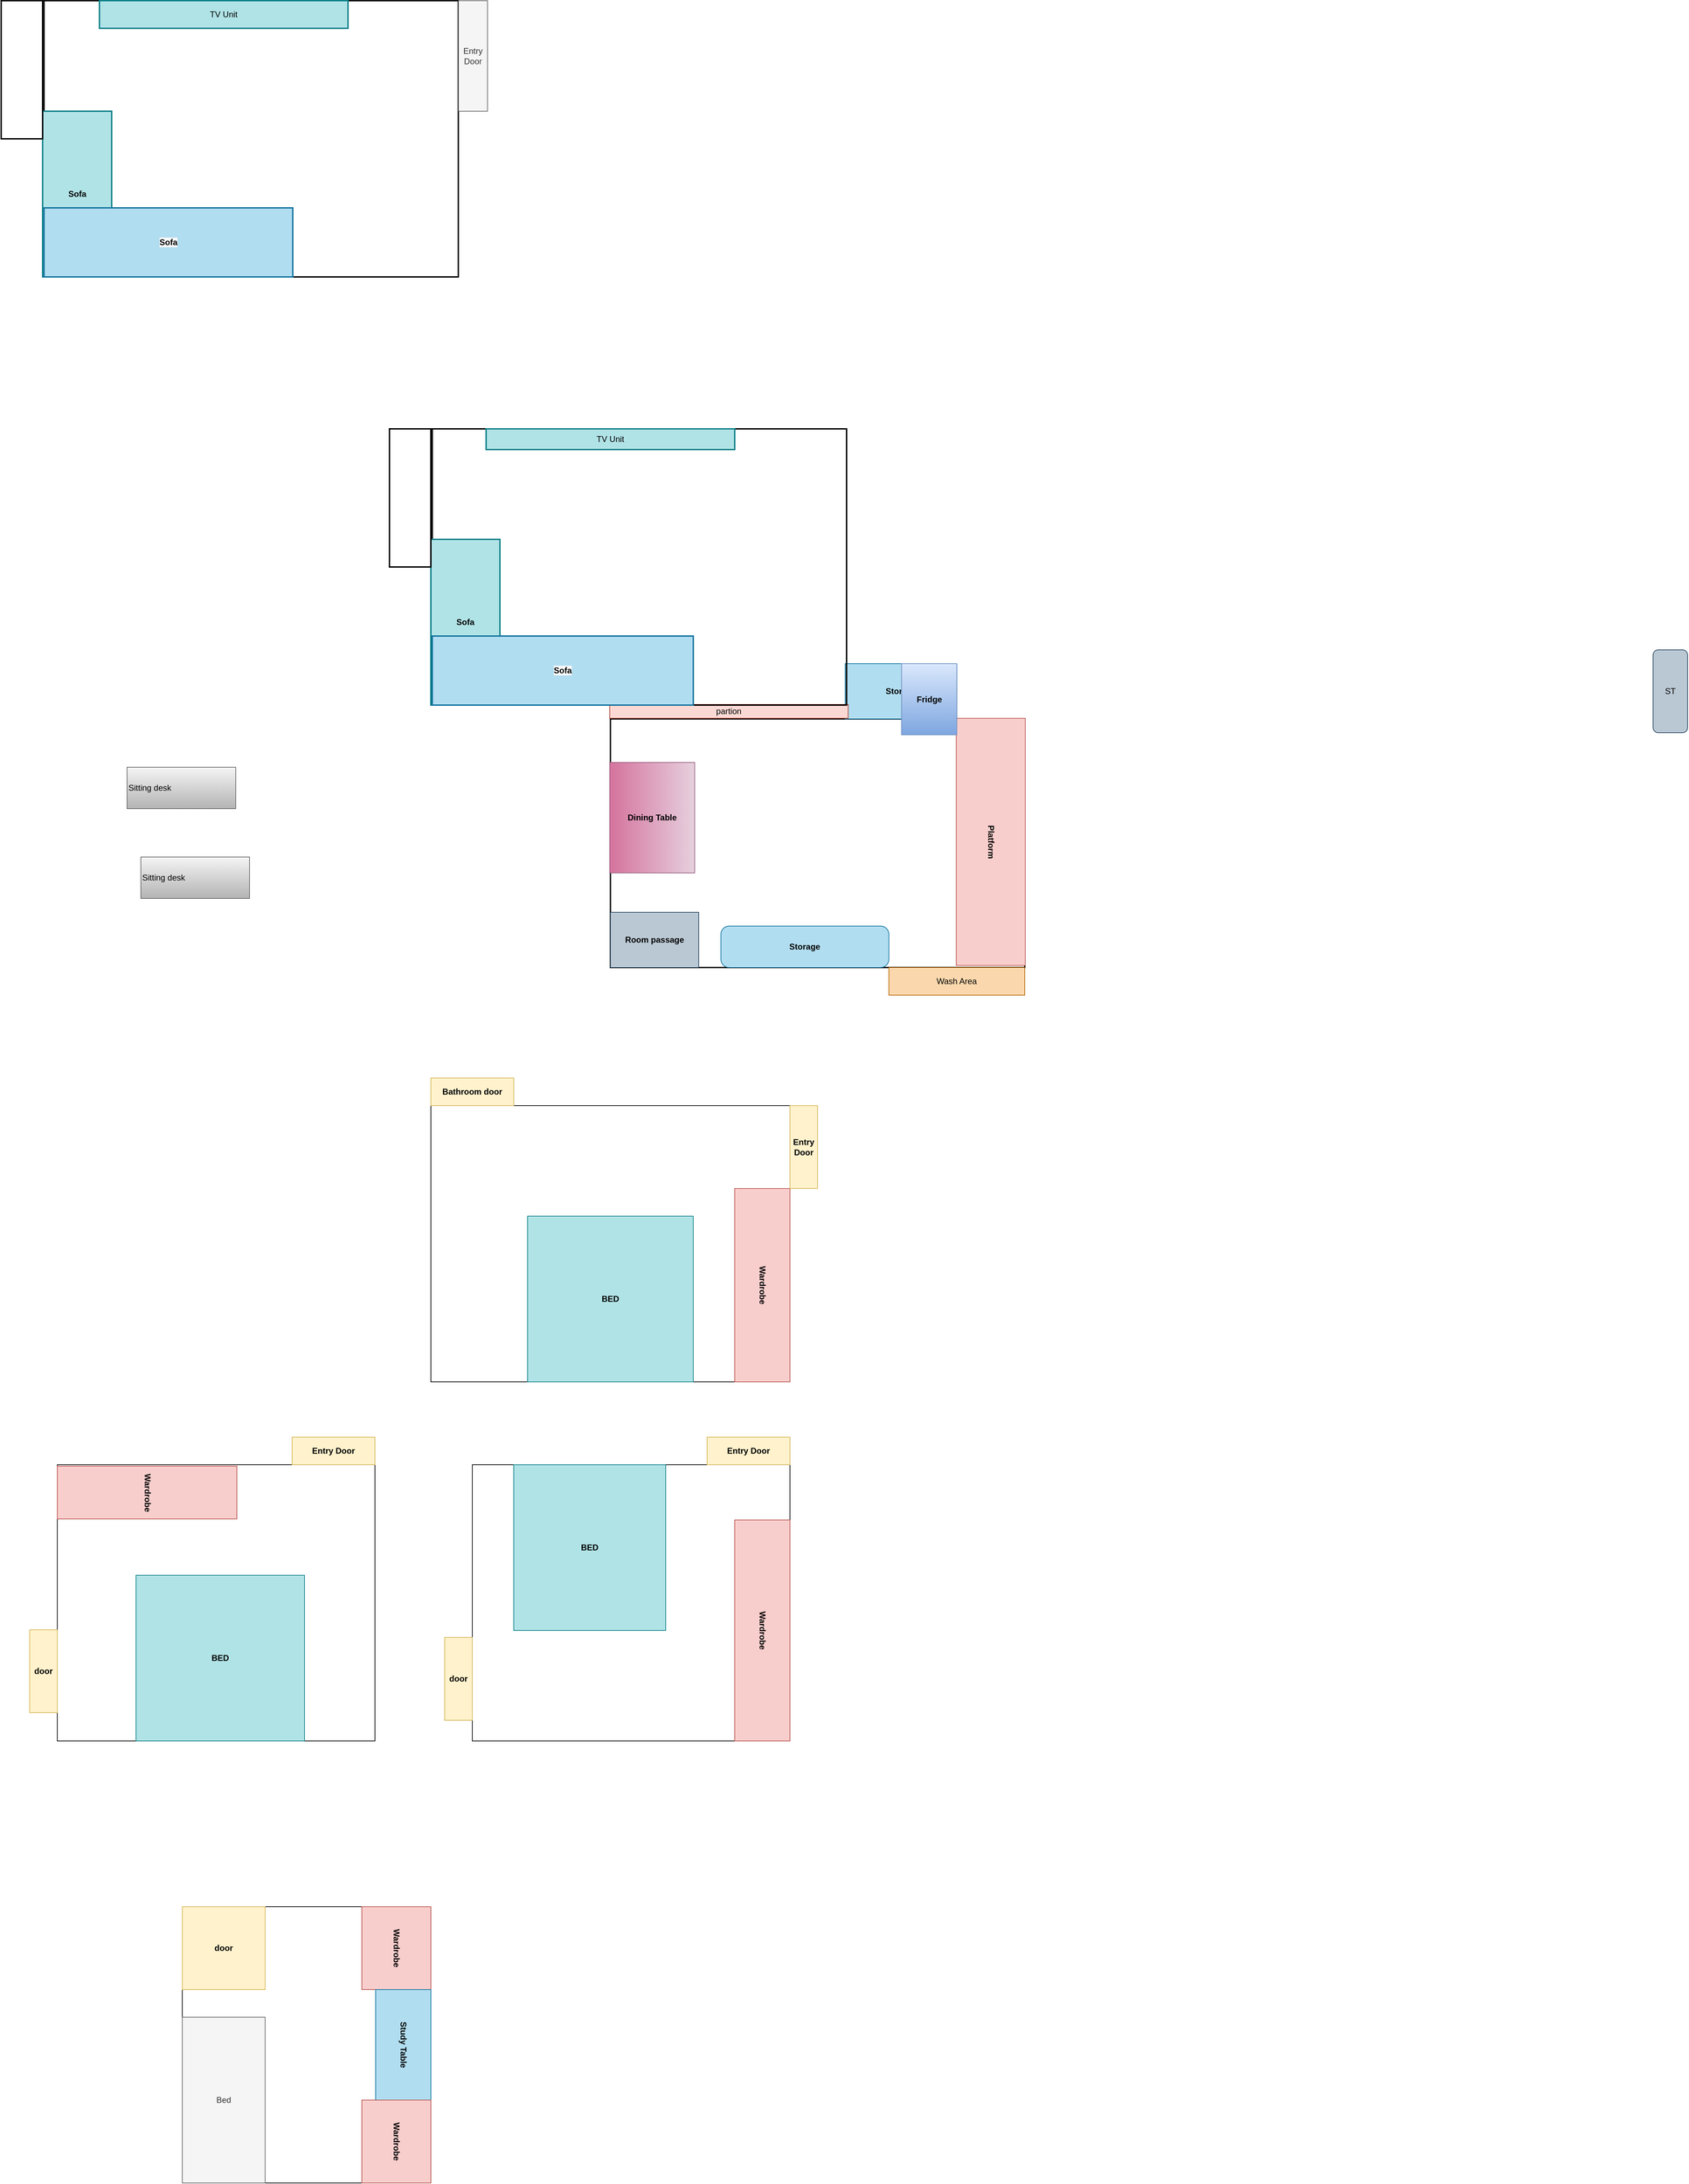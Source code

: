 <mxfile version="17.2.1" type="github">
  <diagram id="VMb9Hx4n-MINGwp8aOxh" name="Page-1">
    <mxGraphModel dx="3602" dy="2252" grid="1" gridSize="10" guides="1" tooltips="1" connect="1" arrows="1" fold="1" page="1" pageScale="1" pageWidth="850" pageHeight="1100" math="0" shadow="0">
      <root>
        <mxCell id="0" />
        <mxCell id="1" parent="0" />
        <mxCell id="ZNe7bcmAIgEfQAAHmwm--3" value="ST" style="rounded=1;whiteSpace=wrap;html=1;direction=south;fillColor=#bac8d3;strokeColor=#23445d;" parent="1" vertex="1">
          <mxGeometry x="770" y="60" width="50" height="120" as="geometry" />
        </mxCell>
        <mxCell id="ZNe7bcmAIgEfQAAHmwm--4" value="" style="rounded=0;whiteSpace=wrap;html=1;fillColor=none;" parent="1" vertex="1">
          <mxGeometry x="-1000" y="720" width="520" height="400" as="geometry" />
        </mxCell>
        <mxCell id="ZNe7bcmAIgEfQAAHmwm--5" value="&lt;b&gt;BED&lt;/b&gt;" style="rounded=0;whiteSpace=wrap;html=1;fillColor=#b0e3e6;strokeColor=#0e8088;" parent="1" vertex="1">
          <mxGeometry x="-860" y="880" width="240" height="240" as="geometry" />
        </mxCell>
        <mxCell id="ZNe7bcmAIgEfQAAHmwm--6" value="&lt;b&gt;Wardrobe&lt;/b&gt;" style="rounded=0;whiteSpace=wrap;html=1;rotation=90;fillColor=#f8cecc;strokeColor=#b85450;" parent="1" vertex="1">
          <mxGeometry x="-660" y="940" width="280" height="80" as="geometry" />
        </mxCell>
        <mxCell id="BfgUa2fU1VL5Z00G_qLZ-1" value="&lt;b&gt;Entry Door&lt;/b&gt;" style="rounded=0;whiteSpace=wrap;html=1;direction=south;fillColor=#fff2cc;strokeColor=#d6b656;" parent="1" vertex="1">
          <mxGeometry x="-480" y="720" width="40" height="120" as="geometry" />
        </mxCell>
        <mxCell id="BfgUa2fU1VL5Z00G_qLZ-2" value="&lt;b&gt;Bathroom door&lt;/b&gt;" style="rounded=0;whiteSpace=wrap;html=1;direction=west;fillColor=#fff2cc;strokeColor=#d6b656;" parent="1" vertex="1">
          <mxGeometry x="-1000" y="680" width="120" height="40" as="geometry" />
        </mxCell>
        <mxCell id="BfgUa2fU1VL5Z00G_qLZ-4" value="" style="rounded=0;whiteSpace=wrap;html=1;fillColor=none;" parent="1" vertex="1">
          <mxGeometry x="-940" y="1240" width="460" height="400" as="geometry" />
        </mxCell>
        <mxCell id="BfgUa2fU1VL5Z00G_qLZ-5" value="&lt;b&gt;BED&lt;/b&gt;" style="rounded=0;whiteSpace=wrap;html=1;fillColor=#b0e3e6;strokeColor=#0e8088;" parent="1" vertex="1">
          <mxGeometry x="-880" y="1240" width="220" height="240" as="geometry" />
        </mxCell>
        <mxCell id="BfgUa2fU1VL5Z00G_qLZ-6" value="&lt;b&gt;Wardrobe&lt;/b&gt;" style="rounded=0;whiteSpace=wrap;html=1;rotation=90;fillColor=#f8cecc;strokeColor=#b85450;" parent="1" vertex="1">
          <mxGeometry x="-680" y="1440" width="320" height="80" as="geometry" />
        </mxCell>
        <mxCell id="BfgUa2fU1VL5Z00G_qLZ-7" value="&lt;b&gt;Entry Door&lt;/b&gt;" style="rounded=0;whiteSpace=wrap;html=1;direction=west;fillColor=#fff2cc;strokeColor=#d6b656;" parent="1" vertex="1">
          <mxGeometry x="-600" y="1200" width="120" height="40" as="geometry" />
        </mxCell>
        <mxCell id="BfgUa2fU1VL5Z00G_qLZ-9" value="&lt;b&gt;door&lt;/b&gt;" style="rounded=0;whiteSpace=wrap;html=1;direction=north;fillColor=#fff2cc;strokeColor=#d6b656;" parent="1" vertex="1">
          <mxGeometry x="-980" y="1490" width="40" height="120" as="geometry" />
        </mxCell>
        <mxCell id="cp6XVqScCYHZIKuh8CCW-7" value="" style="group" parent="1" vertex="1" connectable="0">
          <mxGeometry x="-720" y="80" width="729.76" height="480" as="geometry" />
        </mxCell>
        <mxCell id="cp6XVqScCYHZIKuh8CCW-8" value="" style="rounded=0;whiteSpace=wrap;html=1;fillColor=none;strokeWidth=2;" parent="cp6XVqScCYHZIKuh8CCW-7" vertex="1">
          <mxGeometry x="-20" y="80" width="600" height="360" as="geometry" />
        </mxCell>
        <mxCell id="cp6XVqScCYHZIKuh8CCW-11" value="&lt;b&gt;Platform&lt;/b&gt;" style="rounded=0;whiteSpace=wrap;html=1;rotation=90;fillColor=#f8cecc;strokeColor=#b85450;" parent="cp6XVqScCYHZIKuh8CCW-7" vertex="1">
          <mxGeometry x="351.89" y="208.11" width="357.87" height="100" as="geometry" />
        </mxCell>
        <mxCell id="cp6XVqScCYHZIKuh8CCW-13" value="&lt;b&gt;Room passage&lt;/b&gt;" style="rounded=0;whiteSpace=wrap;html=1;fillColor=#bac8d3;strokeColor=#23445d;" parent="cp6XVqScCYHZIKuh8CCW-7" vertex="1">
          <mxGeometry x="-20" y="360" width="127.869" height="80" as="geometry" />
        </mxCell>
        <mxCell id="cp6XVqScCYHZIKuh8CCW-14" value="&lt;b&gt;Storage&lt;/b&gt;" style="rounded=0;whiteSpace=wrap;html=1;fillColor=#b1ddf0;strokeColor=#10739e;" parent="cp6XVqScCYHZIKuh8CCW-7" vertex="1">
          <mxGeometry x="320" width="161.64" height="80" as="geometry" />
        </mxCell>
        <mxCell id="cp6XVqScCYHZIKuh8CCW-15" value="Wash Area" style="rounded=0;whiteSpace=wrap;html=1;fillColor=#fad7ac;strokeColor=#b46504;" parent="cp6XVqScCYHZIKuh8CCW-7" vertex="1">
          <mxGeometry x="383.279" y="440" width="196.721" height="40" as="geometry" />
        </mxCell>
        <mxCell id="cp6XVqScCYHZIKuh8CCW-16" value="&lt;b&gt;Storage&lt;/b&gt;" style="rounded=1;whiteSpace=wrap;html=1;arcSize=20;fillColor=#b1ddf0;strokeColor=#10739e;" parent="cp6XVqScCYHZIKuh8CCW-7" vertex="1">
          <mxGeometry x="140" y="380" width="243.28" height="60" as="geometry" />
        </mxCell>
        <mxCell id="cp6XVqScCYHZIKuh8CCW-12" value="&lt;b&gt;Dining Table&lt;/b&gt;" style="rounded=0;whiteSpace=wrap;html=1;fillColor=#e6d0de;gradientColor=#d5739d;strokeColor=#996185;direction=south;" parent="cp6XVqScCYHZIKuh8CCW-7" vertex="1">
          <mxGeometry x="-20.98" y="143" width="123" height="160" as="geometry" />
        </mxCell>
        <mxCell id="cp6XVqScCYHZIKuh8CCW-18" value="partion" style="rounded=0;whiteSpace=wrap;html=1;fillColor=#fad9d5;strokeColor=#ae4132;" parent="cp6XVqScCYHZIKuh8CCW-7" vertex="1">
          <mxGeometry x="-20.984" y="59" width="345.246" height="20" as="geometry" />
        </mxCell>
        <mxCell id="cp6XVqScCYHZIKuh8CCW-17" value="&lt;b&gt;Fridge&lt;/b&gt;" style="rounded=0;whiteSpace=wrap;html=1;fillColor=#dae8fc;gradientColor=#7ea6e0;strokeColor=#6c8ebf;" parent="cp6XVqScCYHZIKuh8CCW-7" vertex="1">
          <mxGeometry x="401.64" width="80" height="103" as="geometry" />
        </mxCell>
        <mxCell id="cp6XVqScCYHZIKuh8CCW-20" value="" style="rounded=0;whiteSpace=wrap;html=1;fillColor=none;strokeWidth=2;" parent="1" vertex="1">
          <mxGeometry x="-998" y="-260" width="600" height="400" as="geometry" />
        </mxCell>
        <mxCell id="cp6XVqScCYHZIKuh8CCW-23" value="&lt;b&gt;Sofa&lt;/b&gt;" style="rounded=0;whiteSpace=wrap;html=1;strokeWidth=2;fillColor=#b0e3e6;strokeColor=#0e8088;" parent="1" vertex="1">
          <mxGeometry x="-1000" y="-100" width="100" height="240" as="geometry" />
        </mxCell>
        <mxCell id="cp6XVqScCYHZIKuh8CCW-24" value="" style="rounded=0;whiteSpace=wrap;html=1;strokeWidth=2;" parent="1" vertex="1">
          <mxGeometry x="-1060" y="-260" width="60" height="200" as="geometry" />
        </mxCell>
        <mxCell id="cp6XVqScCYHZIKuh8CCW-25" value="&#xa;&#xa;&lt;b style=&quot;color: rgb(0, 0, 0); font-family: helvetica; font-size: 12px; font-style: normal; letter-spacing: normal; text-align: center; text-indent: 0px; text-transform: none; word-spacing: 0px; background-color: rgb(248, 249, 250);&quot;&gt;Sofa&lt;/b&gt;&#xa;&#xa;" style="rounded=0;whiteSpace=wrap;html=1;strokeWidth=2;direction=west;fillColor=#b1ddf0;strokeColor=#10739e;" parent="1" vertex="1">
          <mxGeometry x="-998" y="40" width="378" height="100" as="geometry" />
        </mxCell>
        <mxCell id="cp6XVqScCYHZIKuh8CCW-26" value="TV Unit" style="rounded=0;whiteSpace=wrap;html=1;strokeWidth=2;fillColor=#b0e3e6;strokeColor=#0e8088;direction=south;" parent="1" vertex="1">
          <mxGeometry x="-920" y="-260" width="360" height="30" as="geometry" />
        </mxCell>
        <mxCell id="cp6XVqScCYHZIKuh8CCW-9" value="&lt;div&gt;&lt;span&gt;Sitting desk&lt;/span&gt;&lt;/div&gt;" style="rounded=0;whiteSpace=wrap;html=1;fillColor=#f5f5f5;gradientColor=#b3b3b3;strokeColor=#666666;align=left;" parent="1" vertex="1">
          <mxGeometry x="-1420.004" y="360" width="157.377" height="60" as="geometry" />
        </mxCell>
        <mxCell id="cp6XVqScCYHZIKuh8CCW-10" value="&lt;div&gt;&lt;span&gt;Sitting desk&lt;/span&gt;&lt;/div&gt;" style="rounded=0;whiteSpace=wrap;html=1;fillColor=#f5f5f5;gradientColor=#b3b3b3;strokeColor=#666666;align=left;" parent="1" vertex="1">
          <mxGeometry x="-1440.004" y="230" width="157.377" height="60" as="geometry" />
        </mxCell>
        <mxCell id="lMpUBQaTYtT5q8WjCk2k-1" value="" style="rounded=0;whiteSpace=wrap;html=1;fillColor=none;" parent="1" vertex="1">
          <mxGeometry x="-1360" y="1880" width="360" height="400" as="geometry" />
        </mxCell>
        <mxCell id="lMpUBQaTYtT5q8WjCk2k-2" value="&lt;b&gt;Wardrobe&lt;/b&gt;" style="rounded=0;whiteSpace=wrap;html=1;rotation=90;fillColor=#f8cecc;strokeColor=#b85450;" parent="1" vertex="1">
          <mxGeometry x="-1110" y="1890" width="120" height="100" as="geometry" />
        </mxCell>
        <mxCell id="lMpUBQaTYtT5q8WjCk2k-3" value="&lt;b&gt;Study Table&lt;/b&gt;" style="rounded=0;whiteSpace=wrap;html=1;rotation=90;fillColor=#b1ddf0;strokeColor=#10739e;" parent="1" vertex="1">
          <mxGeometry x="-1120" y="2040" width="160" height="80" as="geometry" />
        </mxCell>
        <mxCell id="lMpUBQaTYtT5q8WjCk2k-4" value="&lt;b&gt;door&lt;/b&gt;" style="rounded=0;whiteSpace=wrap;html=1;direction=east;fillColor=#fff2cc;strokeColor=#d6b656;" parent="1" vertex="1">
          <mxGeometry x="-1360" y="1880" width="120" height="120" as="geometry" />
        </mxCell>
        <mxCell id="lMpUBQaTYtT5q8WjCk2k-5" value="Bed" style="rounded=0;whiteSpace=wrap;html=1;fillColor=#f5f5f5;strokeColor=#666666;fontColor=#333333;" parent="1" vertex="1">
          <mxGeometry x="-1360" y="2040" width="120" height="240" as="geometry" />
        </mxCell>
        <mxCell id="XTA1UpGlD54tE2LtAh2Q-1" value="&lt;b&gt;Wardrobe&lt;/b&gt;" style="rounded=0;whiteSpace=wrap;html=1;rotation=90;fillColor=#f8cecc;strokeColor=#b85450;" parent="1" vertex="1">
          <mxGeometry x="-1110" y="2170" width="120" height="100" as="geometry" />
        </mxCell>
        <mxCell id="XTA1UpGlD54tE2LtAh2Q-2" value="" style="rounded=0;whiteSpace=wrap;html=1;fillColor=none;" parent="1" vertex="1">
          <mxGeometry x="-1541" y="1240" width="460" height="400" as="geometry" />
        </mxCell>
        <mxCell id="XTA1UpGlD54tE2LtAh2Q-3" value="&lt;b&gt;BED&lt;/b&gt;" style="rounded=0;whiteSpace=wrap;html=1;fillColor=#b0e3e6;strokeColor=#0e8088;" parent="1" vertex="1">
          <mxGeometry x="-1427" y="1400" width="244" height="240" as="geometry" />
        </mxCell>
        <mxCell id="XTA1UpGlD54tE2LtAh2Q-4" value="&lt;b&gt;Wardrobe&lt;/b&gt;" style="rounded=0;whiteSpace=wrap;html=1;rotation=90;fillColor=#f8cecc;strokeColor=#b85450;direction=south;" parent="1" vertex="1">
          <mxGeometry x="-1449.25" y="1150.25" width="76.5" height="260" as="geometry" />
        </mxCell>
        <mxCell id="XTA1UpGlD54tE2LtAh2Q-5" value="&lt;b&gt;Entry Door&lt;/b&gt;" style="rounded=0;whiteSpace=wrap;html=1;direction=west;fillColor=#fff2cc;strokeColor=#d6b656;" parent="1" vertex="1">
          <mxGeometry x="-1201" y="1200" width="120" height="40" as="geometry" />
        </mxCell>
        <mxCell id="XTA1UpGlD54tE2LtAh2Q-6" value="&lt;b&gt;door&lt;/b&gt;" style="rounded=0;whiteSpace=wrap;html=1;direction=north;fillColor=#fff2cc;strokeColor=#d6b656;" parent="1" vertex="1">
          <mxGeometry x="-1581" y="1479" width="40" height="120" as="geometry" />
        </mxCell>
        <mxCell id="Le-GjvRtrZrq2KuZa1rW-2" value="" style="rounded=0;whiteSpace=wrap;html=1;fillColor=none;strokeWidth=2;" vertex="1" parent="1">
          <mxGeometry x="-1560.26" y="-880" width="600" height="400" as="geometry" />
        </mxCell>
        <mxCell id="Le-GjvRtrZrq2KuZa1rW-3" value="&lt;b&gt;Sofa&lt;/b&gt;" style="rounded=0;whiteSpace=wrap;html=1;strokeWidth=2;fillColor=#b0e3e6;strokeColor=#0e8088;" vertex="1" parent="1">
          <mxGeometry x="-1562.26" y="-720" width="100" height="240" as="geometry" />
        </mxCell>
        <mxCell id="Le-GjvRtrZrq2KuZa1rW-4" value="" style="rounded=0;whiteSpace=wrap;html=1;strokeWidth=2;" vertex="1" parent="1">
          <mxGeometry x="-1622.26" y="-880" width="60" height="200" as="geometry" />
        </mxCell>
        <mxCell id="Le-GjvRtrZrq2KuZa1rW-5" value="&#xa;&#xa;&lt;b style=&quot;color: rgb(0, 0, 0); font-family: helvetica; font-size: 12px; font-style: normal; letter-spacing: normal; text-align: center; text-indent: 0px; text-transform: none; word-spacing: 0px; background-color: rgb(248, 249, 250);&quot;&gt;Sofa&lt;/b&gt;&#xa;&#xa;" style="rounded=0;whiteSpace=wrap;html=1;strokeWidth=2;direction=west;fillColor=#b1ddf0;strokeColor=#10739e;" vertex="1" parent="1">
          <mxGeometry x="-1560.26" y="-580" width="360.26" height="100" as="geometry" />
        </mxCell>
        <mxCell id="Le-GjvRtrZrq2KuZa1rW-6" value="TV Unit" style="rounded=0;whiteSpace=wrap;html=1;strokeWidth=2;fillColor=#b0e3e6;strokeColor=#0e8088;direction=south;" vertex="1" parent="1">
          <mxGeometry x="-1480" y="-880" width="360" height="40" as="geometry" />
        </mxCell>
        <mxCell id="Le-GjvRtrZrq2KuZa1rW-7" value="Entry Door" style="rounded=0;whiteSpace=wrap;html=1;fillColor=#f5f5f5;fontColor=#333333;strokeColor=#666666;" vertex="1" parent="1">
          <mxGeometry x="-960" y="-880" width="42" height="160" as="geometry" />
        </mxCell>
      </root>
    </mxGraphModel>
  </diagram>
</mxfile>

